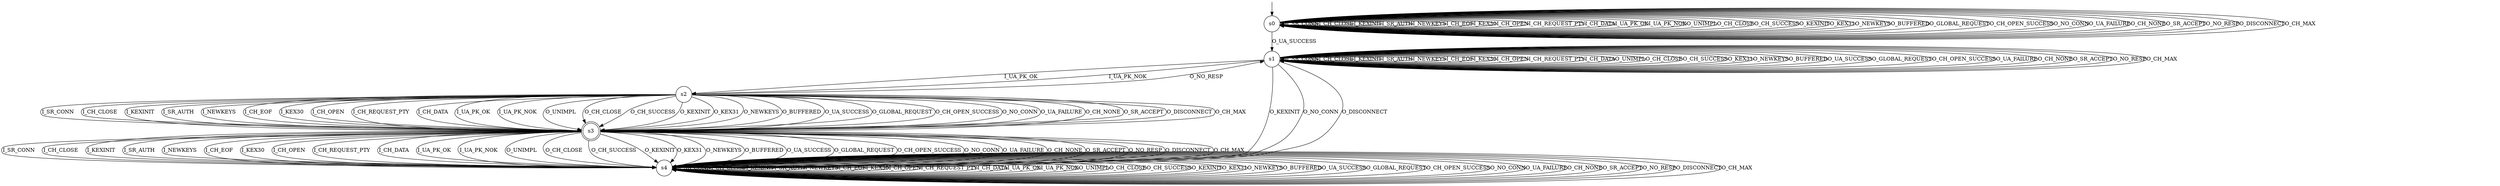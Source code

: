 digraph g {

	s0 [shape="circle" label="s0"];
	s1 [shape="circle" label="s1"];
	s2 [shape="circle" label="s2"];
	s3 [shape="doublecircle" label="s3"];
	s4 [shape="circle" label="s4"];
	s0 -> s0 [label="I_SR_CONN"];
	s0 -> s0 [label="I_CH_CLOSE"];
	s0 -> s0 [label="I_KEXINIT"];
	s0 -> s0 [label="I_SR_AUTH"];
	s0 -> s0 [label="I_NEWKEYS"];
	s0 -> s0 [label="I_CH_EOF"];
	s0 -> s0 [label="I_KEX30"];
	s0 -> s0 [label="I_CH_OPEN"];
	s0 -> s0 [label="I_CH_REQUEST_PTY"];
	s0 -> s0 [label="I_CH_DATA"];
	s0 -> s0 [label="I_UA_PK_OK"];
	s0 -> s0 [label="I_UA_PK_NOK"];
	s0 -> s0 [label="O_UNIMPL"];
	s0 -> s0 [label="O_CH_CLOSE"];
	s0 -> s0 [label="O_CH_SUCCESS"];
	s0 -> s0 [label="O_KEXINIT"];
	s0 -> s0 [label="O_KEX31"];
	s0 -> s0 [label="O_NEWKEYS"];
	s0 -> s0 [label="O_BUFFERED"];
	s0 -> s1 [label="O_UA_SUCCESS"];
	s0 -> s0 [label="O_GLOBAL_REQUEST"];
	s0 -> s0 [label="O_CH_OPEN_SUCCESS"];
	s0 -> s0 [label="O_NO_CONN"];
	s0 -> s0 [label="O_UA_FAILURE"];
	s0 -> s0 [label="O_CH_NONE"];
	s0 -> s0 [label="O_SR_ACCEPT"];
	s0 -> s0 [label="O_NO_RESP"];
	s0 -> s0 [label="O_DISCONNECT"];
	s0 -> s0 [label="O_CH_MAX"];
	s1 -> s1 [label="I_SR_CONN"];
	s1 -> s1 [label="I_CH_CLOSE"];
	s1 -> s1 [label="I_KEXINIT"];
	s1 -> s1 [label="I_SR_AUTH"];
	s1 -> s1 [label="I_NEWKEYS"];
	s1 -> s1 [label="I_CH_EOF"];
	s1 -> s1 [label="I_KEX30"];
	s1 -> s1 [label="I_CH_OPEN"];
	s1 -> s1 [label="I_CH_REQUEST_PTY"];
	s1 -> s1 [label="I_CH_DATA"];
	s1 -> s2 [label="I_UA_PK_OK"];
	s1 -> s2 [label="I_UA_PK_NOK"];
	s1 -> s1 [label="O_UNIMPL"];
	s1 -> s1 [label="O_CH_CLOSE"];
	s1 -> s1 [label="O_CH_SUCCESS"];
	s1 -> s4 [label="O_KEXINIT"];
	s1 -> s1 [label="O_KEX31"];
	s1 -> s1 [label="O_NEWKEYS"];
	s1 -> s1 [label="O_BUFFERED"];
	s1 -> s1 [label="O_UA_SUCCESS"];
	s1 -> s1 [label="O_GLOBAL_REQUEST"];
	s1 -> s1 [label="O_CH_OPEN_SUCCESS"];
	s1 -> s4 [label="O_NO_CONN"];
	s1 -> s1 [label="O_UA_FAILURE"];
	s1 -> s1 [label="O_CH_NONE"];
	s1 -> s1 [label="O_SR_ACCEPT"];
	s1 -> s1 [label="O_NO_RESP"];
	s1 -> s4 [label="O_DISCONNECT"];
	s1 -> s1 [label="O_CH_MAX"];
	s2 -> s3 [label="I_SR_CONN"];
	s2 -> s3 [label="I_CH_CLOSE"];
	s2 -> s3 [label="I_KEXINIT"];
	s2 -> s3 [label="I_SR_AUTH"];
	s2 -> s3 [label="I_NEWKEYS"];
	s2 -> s3 [label="I_CH_EOF"];
	s2 -> s3 [label="I_KEX30"];
	s2 -> s3 [label="I_CH_OPEN"];
	s2 -> s3 [label="I_CH_REQUEST_PTY"];
	s2 -> s3 [label="I_CH_DATA"];
	s2 -> s3 [label="I_UA_PK_OK"];
	s2 -> s3 [label="I_UA_PK_NOK"];
	s2 -> s3 [label="O_UNIMPL"];
	s2 -> s3 [label="O_CH_CLOSE"];
	s2 -> s3 [label="O_CH_SUCCESS"];
	s2 -> s3 [label="O_KEXINIT"];
	s2 -> s3 [label="O_KEX31"];
	s2 -> s3 [label="O_NEWKEYS"];
	s2 -> s3 [label="O_BUFFERED"];
	s2 -> s3 [label="O_UA_SUCCESS"];
	s2 -> s3 [label="O_GLOBAL_REQUEST"];
	s2 -> s3 [label="O_CH_OPEN_SUCCESS"];
	s2 -> s3 [label="O_NO_CONN"];
	s2 -> s3 [label="O_UA_FAILURE"];
	s2 -> s3 [label="O_CH_NONE"];
	s2 -> s3 [label="O_SR_ACCEPT"];
	s2 -> s1 [label="O_NO_RESP"];
	s2 -> s3 [label="O_DISCONNECT"];
	s2 -> s3 [label="O_CH_MAX"];
	s3 -> s4 [label="I_SR_CONN"];
	s3 -> s4 [label="I_CH_CLOSE"];
	s3 -> s4 [label="I_KEXINIT"];
	s3 -> s4 [label="I_SR_AUTH"];
	s3 -> s4 [label="I_NEWKEYS"];
	s3 -> s4 [label="I_CH_EOF"];
	s3 -> s4 [label="I_KEX30"];
	s3 -> s4 [label="I_CH_OPEN"];
	s3 -> s4 [label="I_CH_REQUEST_PTY"];
	s3 -> s4 [label="I_CH_DATA"];
	s3 -> s4 [label="I_UA_PK_OK"];
	s3 -> s4 [label="I_UA_PK_NOK"];
	s3 -> s4 [label="O_UNIMPL"];
	s3 -> s4 [label="O_CH_CLOSE"];
	s3 -> s4 [label="O_CH_SUCCESS"];
	s3 -> s4 [label="O_KEXINIT"];
	s3 -> s4 [label="O_KEX31"];
	s3 -> s4 [label="O_NEWKEYS"];
	s3 -> s4 [label="O_BUFFERED"];
	s3 -> s4 [label="O_UA_SUCCESS"];
	s3 -> s4 [label="O_GLOBAL_REQUEST"];
	s3 -> s4 [label="O_CH_OPEN_SUCCESS"];
	s3 -> s4 [label="O_NO_CONN"];
	s3 -> s4 [label="O_UA_FAILURE"];
	s3 -> s4 [label="O_CH_NONE"];
	s3 -> s4 [label="O_SR_ACCEPT"];
	s3 -> s4 [label="O_NO_RESP"];
	s3 -> s4 [label="O_DISCONNECT"];
	s3 -> s4 [label="O_CH_MAX"];
	s4 -> s4 [label="I_SR_CONN"];
	s4 -> s4 [label="I_CH_CLOSE"];
	s4 -> s4 [label="I_KEXINIT"];
	s4 -> s4 [label="I_SR_AUTH"];
	s4 -> s4 [label="I_NEWKEYS"];
	s4 -> s4 [label="I_CH_EOF"];
	s4 -> s4 [label="I_KEX30"];
	s4 -> s4 [label="I_CH_OPEN"];
	s4 -> s4 [label="I_CH_REQUEST_PTY"];
	s4 -> s4 [label="I_CH_DATA"];
	s4 -> s4 [label="I_UA_PK_OK"];
	s4 -> s4 [label="I_UA_PK_NOK"];
	s4 -> s4 [label="O_UNIMPL"];
	s4 -> s4 [label="O_CH_CLOSE"];
	s4 -> s4 [label="O_CH_SUCCESS"];
	s4 -> s4 [label="O_KEXINIT"];
	s4 -> s4 [label="O_KEX31"];
	s4 -> s4 [label="O_NEWKEYS"];
	s4 -> s4 [label="O_BUFFERED"];
	s4 -> s4 [label="O_UA_SUCCESS"];
	s4 -> s4 [label="O_GLOBAL_REQUEST"];
	s4 -> s4 [label="O_CH_OPEN_SUCCESS"];
	s4 -> s4 [label="O_NO_CONN"];
	s4 -> s4 [label="O_UA_FAILURE"];
	s4 -> s4 [label="O_CH_NONE"];
	s4 -> s4 [label="O_SR_ACCEPT"];
	s4 -> s4 [label="O_NO_RESP"];
	s4 -> s4 [label="O_DISCONNECT"];
	s4 -> s4 [label="O_CH_MAX"];

__start0 [label="" shape="none" width="0" height="0"];
__start0 -> s0;

}
